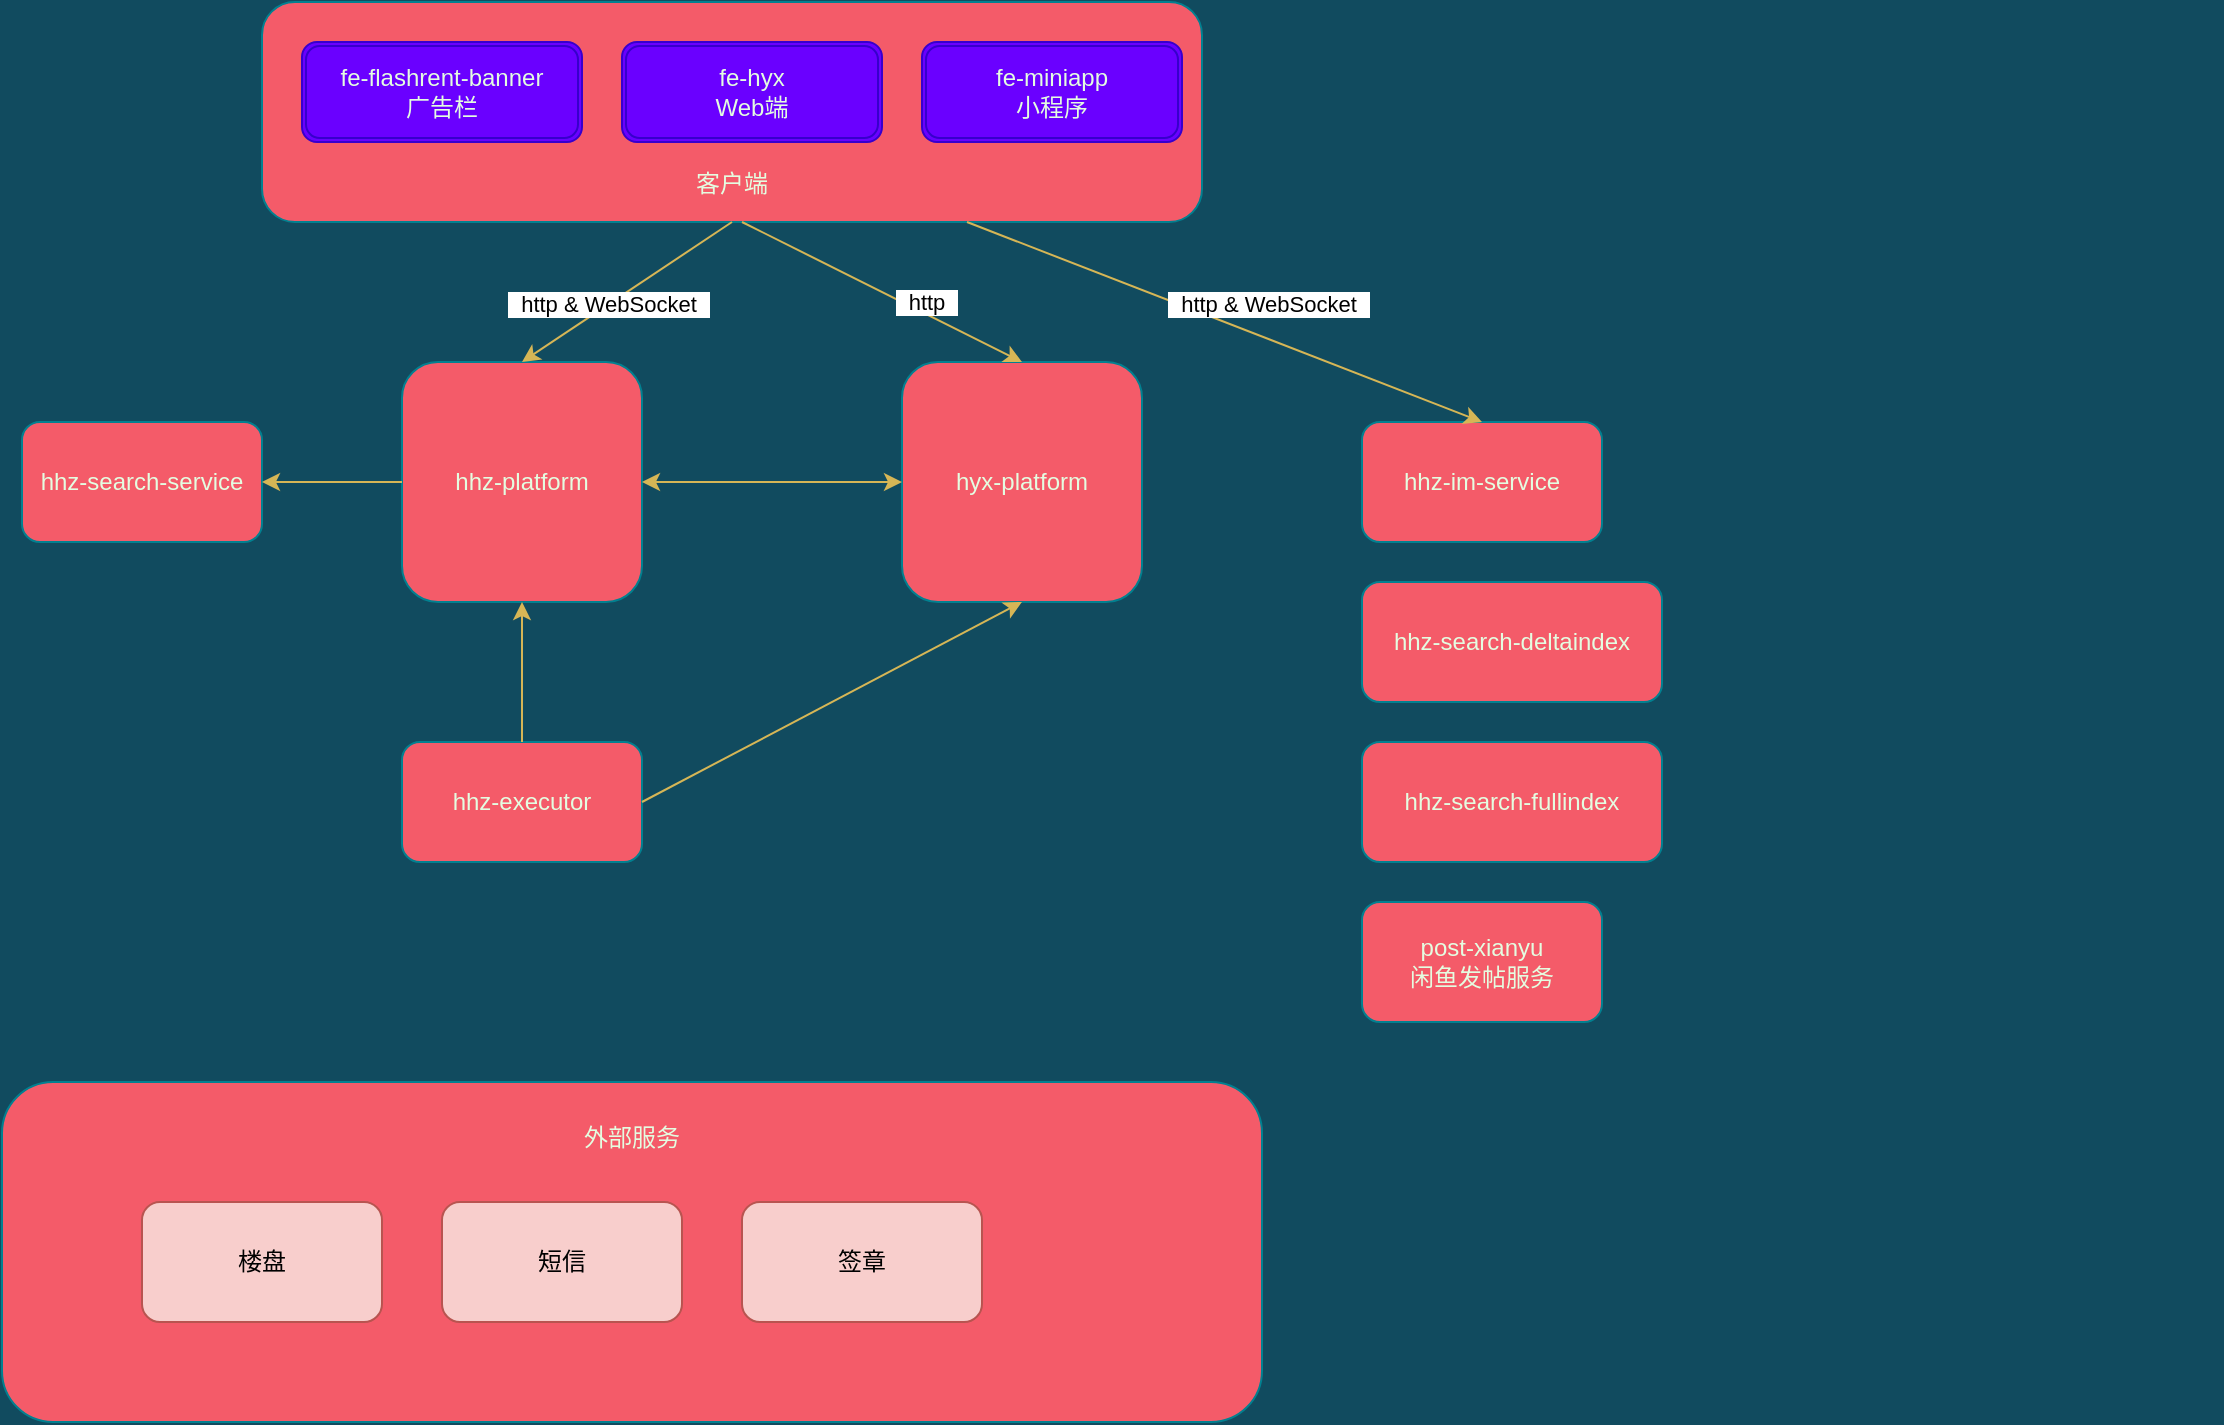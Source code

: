 <mxfile version="13.10.9" type="github"><diagram id="gFzbcCgfVnX1gv_KgOCA" name="Page-1"><mxGraphModel dx="1426" dy="771" grid="1" gridSize="10" guides="1" tooltips="1" connect="1" arrows="1" fold="1" page="1" pageScale="1" pageWidth="3300" pageHeight="4681" background="#114B5F" math="0" shadow="0"><root><mxCell id="0"/><mxCell id="1" parent="0"/><mxCell id="__iD03UM-kbbcVY5Mj3p-1" value="hhz-platform" style="rounded=1;whiteSpace=wrap;html=1;sketch=0;strokeColor=#028090;fillColor=#F45B69;fontColor=#E4FDE1;" vertex="1" parent="1"><mxGeometry x="510" y="270" width="120" height="120" as="geometry"/></mxCell><mxCell id="__iD03UM-kbbcVY5Mj3p-2" value="hyx-platform" style="rounded=1;whiteSpace=wrap;html=1;sketch=0;strokeColor=#028090;fillColor=#F45B69;fontColor=#E4FDE1;" vertex="1" parent="1"><mxGeometry x="760" y="270" width="120" height="120" as="geometry"/></mxCell><mxCell id="__iD03UM-kbbcVY5Mj3p-3" value="hhz-executor" style="rounded=1;whiteSpace=wrap;html=1;sketch=0;strokeColor=#028090;fillColor=#F45B69;fontColor=#E4FDE1;" vertex="1" parent="1"><mxGeometry x="510" y="460" width="120" height="60" as="geometry"/></mxCell><mxCell id="__iD03UM-kbbcVY5Mj3p-4" value="hhz-im-service" style="rounded=1;whiteSpace=wrap;html=1;sketch=0;strokeColor=#028090;fillColor=#F45B69;fontColor=#E4FDE1;" vertex="1" parent="1"><mxGeometry x="990" y="300" width="120" height="60" as="geometry"/></mxCell><mxCell id="__iD03UM-kbbcVY5Mj3p-5" value="hhz-search-fullindex" style="rounded=1;whiteSpace=wrap;html=1;sketch=0;strokeColor=#028090;fillColor=#F45B69;fontColor=#E4FDE1;" vertex="1" parent="1"><mxGeometry x="990" y="460" width="150" height="60" as="geometry"/></mxCell><mxCell id="__iD03UM-kbbcVY5Mj3p-6" value="hhz-search-deltaindex" style="rounded=1;whiteSpace=wrap;html=1;sketch=0;strokeColor=#028090;fillColor=#F45B69;fontColor=#E4FDE1;" vertex="1" parent="1"><mxGeometry x="990" y="380" width="150" height="60" as="geometry"/></mxCell><mxCell id="__iD03UM-kbbcVY5Mj3p-7" value="hhz-search-service" style="rounded=1;whiteSpace=wrap;html=1;sketch=0;strokeColor=#028090;fillColor=#F45B69;fontColor=#E4FDE1;" vertex="1" parent="1"><mxGeometry x="320" y="300" width="120" height="60" as="geometry"/></mxCell><mxCell id="__iD03UM-kbbcVY5Mj3p-8" value="post-xianyu&lt;br&gt;闲鱼发帖服务" style="rounded=1;whiteSpace=wrap;html=1;sketch=0;strokeColor=#028090;fillColor=#F45B69;fontColor=#E4FDE1;" vertex="1" parent="1"><mxGeometry x="990" y="540" width="120" height="60" as="geometry"/></mxCell><mxCell id="__iD03UM-kbbcVY5Mj3p-9" value="&lt;br&gt;&lt;br&gt;&lt;br&gt;&lt;br&gt;&lt;br&gt;客户端" style="rounded=1;whiteSpace=wrap;html=1;sketch=0;strokeColor=#028090;fillColor=#F45B69;fontColor=#E4FDE1;" vertex="1" parent="1"><mxGeometry x="440" y="90" width="470" height="110" as="geometry"/></mxCell><mxCell id="__iD03UM-kbbcVY5Mj3p-17" value="&lt;span style=&quot;color: rgb(228 , 253 , 225)&quot;&gt;fe-flashrent-banner&lt;/span&gt;&lt;br style=&quot;color: rgb(228 , 253 , 225)&quot;&gt;&lt;span style=&quot;color: rgb(228 , 253 , 225)&quot;&gt;广告栏&lt;/span&gt;" style="shape=ext;double=1;rounded=1;whiteSpace=wrap;html=1;sketch=0;fillColor=#6a00ff;strokeColor=#3700CC;fontColor=#ffffff;" vertex="1" parent="1"><mxGeometry x="460" y="110" width="140" height="50" as="geometry"/></mxCell><mxCell id="__iD03UM-kbbcVY5Mj3p-18" value="&lt;span style=&quot;color: rgb(228 , 253 , 225)&quot;&gt;fe-hyx&lt;/span&gt;&lt;br style=&quot;color: rgb(228 , 253 , 225)&quot;&gt;&lt;span style=&quot;color: rgb(228 , 253 , 225)&quot;&gt;Web端&lt;/span&gt;" style="shape=ext;double=1;rounded=1;whiteSpace=wrap;html=1;sketch=0;fillColor=#6a00ff;strokeColor=#3700CC;fontColor=#ffffff;" vertex="1" parent="1"><mxGeometry x="620" y="110" width="130" height="50" as="geometry"/></mxCell><mxCell id="__iD03UM-kbbcVY5Mj3p-19" value="" style="endArrow=classic;html=1;fontColor=#E4FDE1;exitX=0;exitY=0.5;exitDx=0;exitDy=0;entryX=1;entryY=0.5;entryDx=0;entryDy=0;fillColor=#fff2cc;strokeColor=#d6b656;" edge="1" parent="1" source="__iD03UM-kbbcVY5Mj3p-1" target="__iD03UM-kbbcVY5Mj3p-7"><mxGeometry width="50" height="50" relative="1" as="geometry"><mxPoint x="660" y="430" as="sourcePoint"/><mxPoint x="710" y="380" as="targetPoint"/><Array as="points"/></mxGeometry></mxCell><mxCell id="__iD03UM-kbbcVY5Mj3p-20" value="&lt;span style=&quot;color: rgb(228 , 253 , 225)&quot;&gt;fe-miniapp&lt;/span&gt;&lt;br style=&quot;color: rgb(228 , 253 , 225)&quot;&gt;&lt;span style=&quot;color: rgb(228 , 253 , 225)&quot;&gt;小程序&lt;/span&gt;" style="shape=ext;double=1;rounded=1;whiteSpace=wrap;html=1;sketch=0;fillColor=#6a00ff;strokeColor=#3700CC;fontColor=#ffffff;" vertex="1" parent="1"><mxGeometry x="770" y="110" width="130" height="50" as="geometry"/></mxCell><mxCell id="__iD03UM-kbbcVY5Mj3p-21" value="" style="endArrow=classic;html=1;strokeColor=#d6b656;fillColor=#fff2cc;fontColor=#E4FDE1;exitX=0.5;exitY=1;exitDx=0;exitDy=0;entryX=0.5;entryY=0;entryDx=0;entryDy=0;" edge="1" parent="1" source="__iD03UM-kbbcVY5Mj3p-9" target="__iD03UM-kbbcVY5Mj3p-1"><mxGeometry width="50" height="50" relative="1" as="geometry"><mxPoint x="580" y="320" as="sourcePoint"/><mxPoint x="630" y="270" as="targetPoint"/></mxGeometry></mxCell><mxCell id="__iD03UM-kbbcVY5Mj3p-22" value="" style="endArrow=classic;html=1;strokeColor=#d6b656;fillColor=#fff2cc;fontColor=#E4FDE1;entryX=0.5;entryY=0;entryDx=0;entryDy=0;" edge="1" parent="1" target="__iD03UM-kbbcVY5Mj3p-2"><mxGeometry width="50" height="50" relative="1" as="geometry"><mxPoint x="680" y="200" as="sourcePoint"/><mxPoint x="700" y="270" as="targetPoint"/></mxGeometry></mxCell><mxCell id="__iD03UM-kbbcVY5Mj3p-23" value="" style="endArrow=classic;startArrow=classic;html=1;strokeColor=#d6b656;fillColor=#fff2cc;fontColor=#E4FDE1;entryX=0;entryY=0.5;entryDx=0;entryDy=0;exitX=1;exitY=0.5;exitDx=0;exitDy=0;" edge="1" parent="1" source="__iD03UM-kbbcVY5Mj3p-1" target="__iD03UM-kbbcVY5Mj3p-2"><mxGeometry width="50" height="50" relative="1" as="geometry"><mxPoint x="660" y="480" as="sourcePoint"/><mxPoint x="710" y="430" as="targetPoint"/></mxGeometry></mxCell><mxCell id="__iD03UM-kbbcVY5Mj3p-26" value="" style="endArrow=classic;html=1;strokeColor=#d6b656;fillColor=#fff2cc;fontColor=#E4FDE1;exitX=1;exitY=0.5;exitDx=0;exitDy=0;entryX=0.5;entryY=1;entryDx=0;entryDy=0;" edge="1" parent="1" source="__iD03UM-kbbcVY5Mj3p-3" target="__iD03UM-kbbcVY5Mj3p-2"><mxGeometry width="50" height="50" relative="1" as="geometry"><mxPoint x="660" y="470" as="sourcePoint"/><mxPoint x="710" y="420" as="targetPoint"/></mxGeometry></mxCell><mxCell id="__iD03UM-kbbcVY5Mj3p-27" value="" style="endArrow=classic;html=1;strokeColor=#d6b656;fillColor=#fff2cc;fontColor=#E4FDE1;exitX=0.5;exitY=0;exitDx=0;exitDy=0;entryX=0.5;entryY=1;entryDx=0;entryDy=0;" edge="1" parent="1" source="__iD03UM-kbbcVY5Mj3p-3" target="__iD03UM-kbbcVY5Mj3p-1"><mxGeometry width="50" height="50" relative="1" as="geometry"><mxPoint x="660" y="470" as="sourcePoint"/><mxPoint x="710" y="420" as="targetPoint"/></mxGeometry></mxCell><mxCell id="__iD03UM-kbbcVY5Mj3p-31" value="&lt;font color=&quot;#000000&quot;&gt;&amp;nbsp; http &amp;amp; WebSocket&amp;nbsp;&amp;nbsp;&lt;/font&gt;" style="edgeLabel;html=1;align=center;verticalAlign=middle;resizable=0;points=[];fontColor=#E4FDE1;" vertex="1" connectable="0" parent="1"><mxGeometry x="1090" y="230" as="geometry"><mxPoint x="-477" y="11" as="offset"/></mxGeometry></mxCell><mxCell id="__iD03UM-kbbcVY5Mj3p-32" value="&lt;font color=&quot;#000000&quot;&gt;&amp;nbsp; http&amp;nbsp;&amp;nbsp;&lt;/font&gt;" style="edgeLabel;html=1;align=center;verticalAlign=middle;resizable=0;points=[];fontColor=#E4FDE1;" vertex="1" connectable="0" parent="1"><mxGeometry x="780" y="240" as="geometry"><mxPoint x="-8" as="offset"/></mxGeometry></mxCell><mxCell id="__iD03UM-kbbcVY5Mj3p-33" value="" style="endArrow=classic;html=1;strokeColor=#d6b656;fillColor=#fff2cc;fontColor=#E4FDE1;entryX=0.5;entryY=0;entryDx=0;entryDy=0;exitX=0.75;exitY=1;exitDx=0;exitDy=0;" edge="1" parent="1" source="__iD03UM-kbbcVY5Mj3p-9" target="__iD03UM-kbbcVY5Mj3p-4"><mxGeometry width="50" height="50" relative="1" as="geometry"><mxPoint x="660" y="470" as="sourcePoint"/><mxPoint x="710" y="420" as="targetPoint"/></mxGeometry></mxCell><mxCell id="__iD03UM-kbbcVY5Mj3p-34" value="&lt;font color=&quot;#000000&quot;&gt;&amp;nbsp; http &amp;amp; WebSocket&amp;nbsp;&amp;nbsp;&lt;/font&gt;" style="edgeLabel;html=1;align=center;verticalAlign=middle;resizable=0;points=[];fontColor=#E4FDE1;" vertex="1" connectable="0" parent="1"><mxGeometry x="1420" y="230" as="geometry"><mxPoint x="-477" y="11" as="offset"/></mxGeometry></mxCell><mxCell id="__iD03UM-kbbcVY5Mj3p-36" value="&lt;br&gt;外部服务" style="rounded=1;whiteSpace=wrap;html=1;sketch=0;strokeColor=#028090;fillColor=#F45B69;fontColor=#E4FDE1;align=center;verticalAlign=top;" vertex="1" parent="1"><mxGeometry x="310" y="630" width="630" height="170" as="geometry"/></mxCell><mxCell id="__iD03UM-kbbcVY5Mj3p-38" value="楼盘" style="rounded=1;whiteSpace=wrap;html=1;sketch=0;strokeColor=#b85450;fillColor=#f8cecc;align=center;" vertex="1" parent="1"><mxGeometry x="380" y="690" width="120" height="60" as="geometry"/></mxCell><mxCell id="__iD03UM-kbbcVY5Mj3p-39" value="短信" style="rounded=1;whiteSpace=wrap;html=1;sketch=0;strokeColor=#b85450;fillColor=#f8cecc;align=center;" vertex="1" parent="1"><mxGeometry x="530" y="690" width="120" height="60" as="geometry"/></mxCell><mxCell id="__iD03UM-kbbcVY5Mj3p-40" value="签章" style="rounded=1;whiteSpace=wrap;html=1;sketch=0;strokeColor=#b85450;fillColor=#f8cecc;align=center;" vertex="1" parent="1"><mxGeometry x="680" y="690" width="120" height="60" as="geometry"/></mxCell></root></mxGraphModel></diagram></mxfile>
